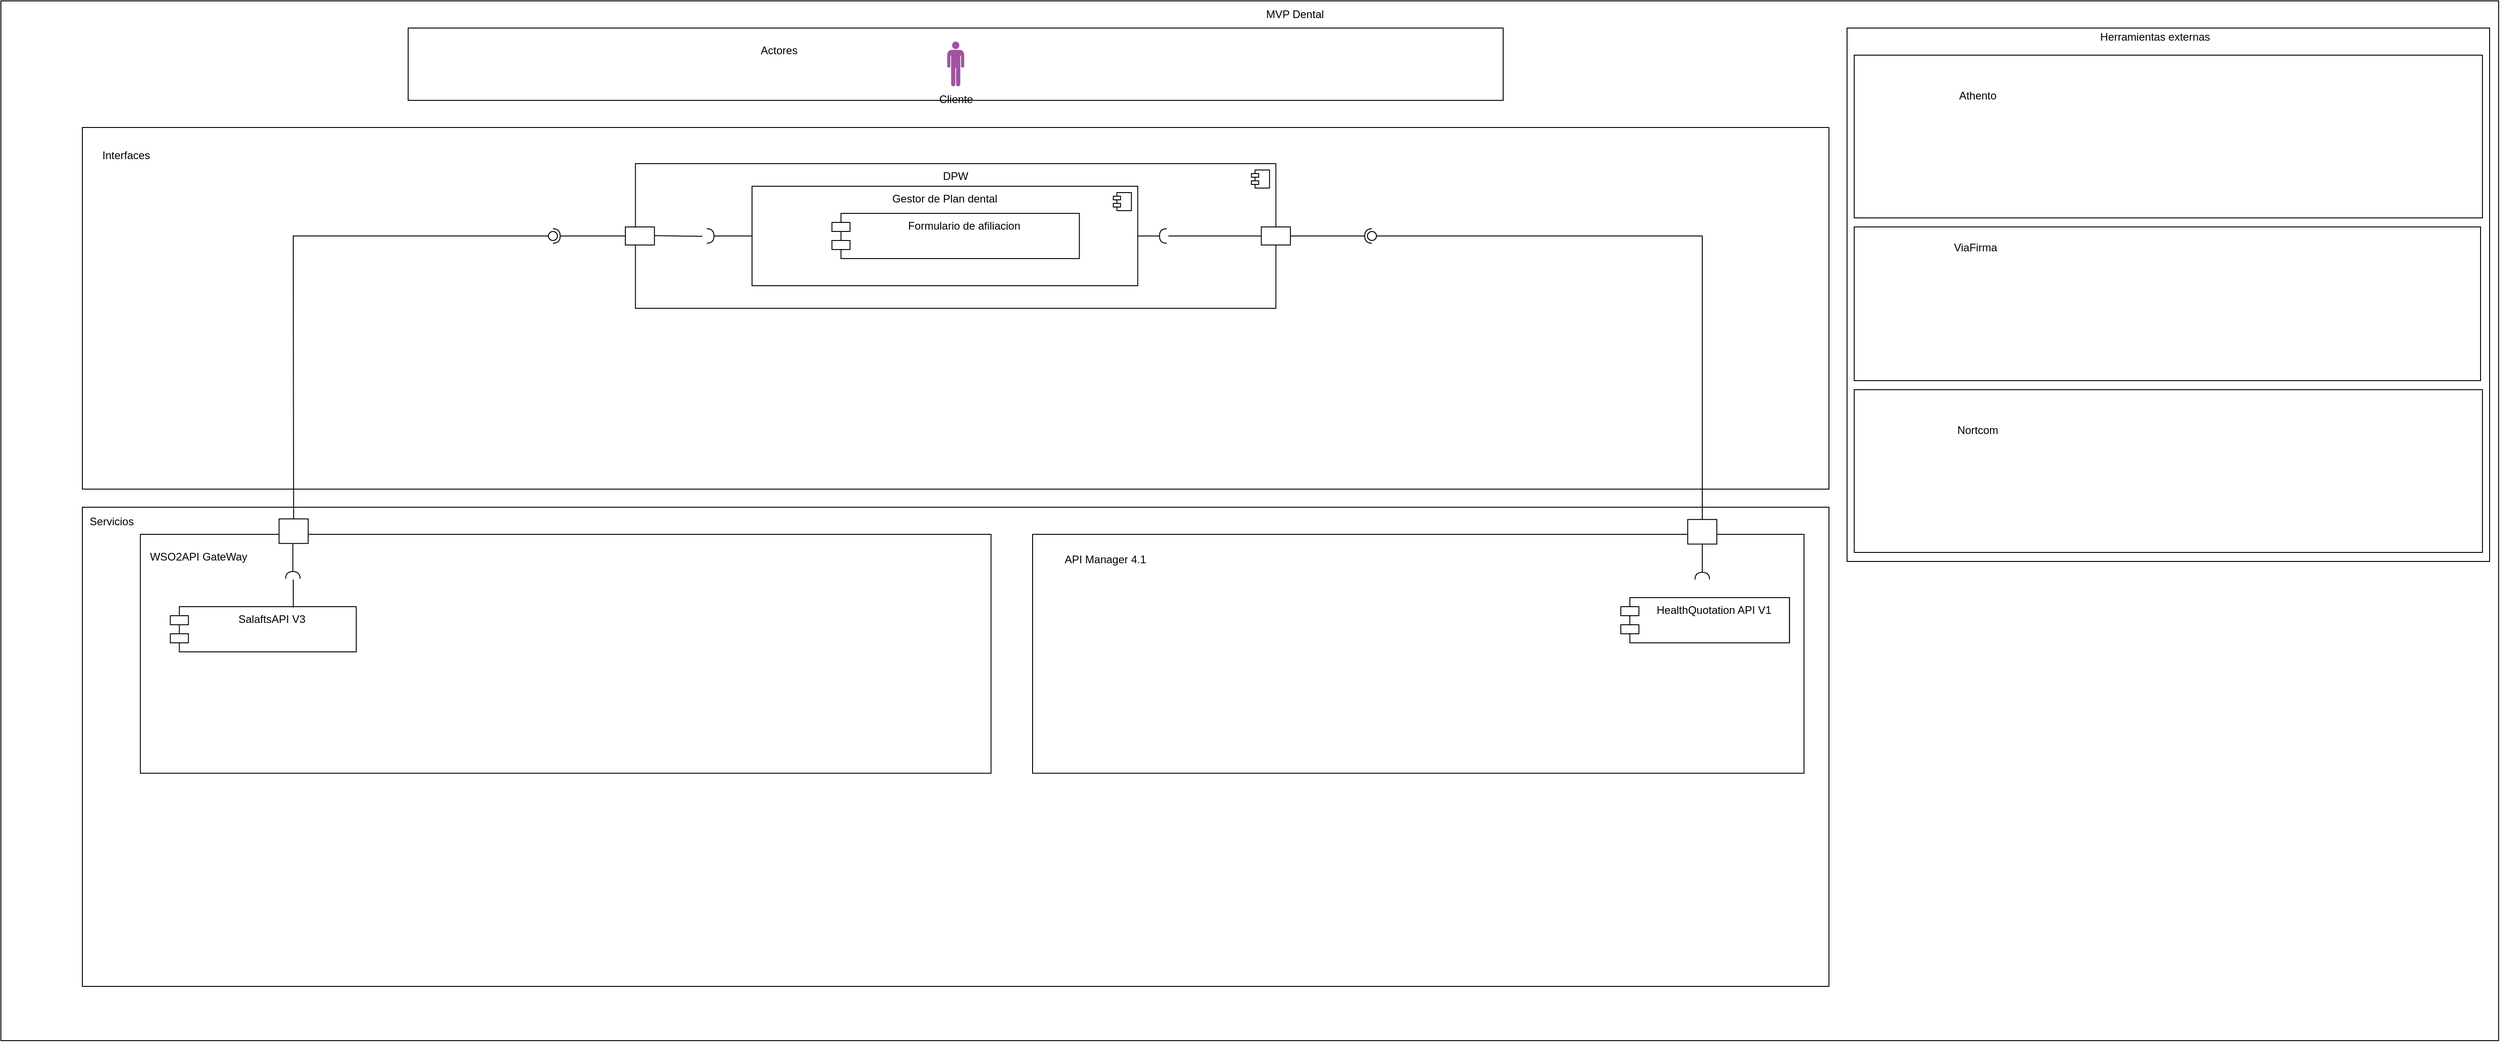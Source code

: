 <mxfile version="21.5.0" type="github">
  <diagram name="Página-1" id="krpdUyUT6v79SxLGfqw4">
    <mxGraphModel dx="3412" dy="1115" grid="1" gridSize="10" guides="1" tooltips="1" connect="1" arrows="1" fold="1" page="1" pageScale="1" pageWidth="827" pageHeight="1169" math="0" shadow="0">
      <root>
        <mxCell id="0" />
        <mxCell id="1" parent="0" />
        <mxCell id="VXzF6CQ3nzJFu0sVqifj-1" value="" style="rounded=0;whiteSpace=wrap;html=1;align=left;" parent="1" vertex="1">
          <mxGeometry x="-820" y="40" width="2760" height="1150" as="geometry" />
        </mxCell>
        <mxCell id="VXzF6CQ3nzJFu0sVqifj-2" value="MVP Dental" style="text;html=1;strokeColor=none;fillColor=none;align=center;verticalAlign=middle;whiteSpace=wrap;rounded=0;" parent="1" vertex="1">
          <mxGeometry x="500" y="40" width="220" height="30" as="geometry" />
        </mxCell>
        <mxCell id="VXzF6CQ3nzJFu0sVqifj-3" value="" style="rounded=0;whiteSpace=wrap;html=1;" parent="1" vertex="1">
          <mxGeometry x="-370" y="70" width="1210" height="80" as="geometry" />
        </mxCell>
        <mxCell id="VXzF6CQ3nzJFu0sVqifj-4" value="Actores" style="text;html=1;strokeColor=none;fillColor=none;align=center;verticalAlign=middle;whiteSpace=wrap;rounded=0;" parent="1" vertex="1">
          <mxGeometry x="10" y="80" width="60" height="30" as="geometry" />
        </mxCell>
        <mxCell id="VXzF6CQ3nzJFu0sVqifj-5" value="Cliente" style="verticalLabelPosition=bottom;sketch=0;html=1;fillColor=#A153A0;verticalAlign=top;align=center;pointerEvents=1;shape=mxgraph.cisco_safe.design.actor_2;" parent="1" vertex="1">
          <mxGeometry x="225.5" y="85" width="19" height="50" as="geometry" />
        </mxCell>
        <mxCell id="VXzF6CQ3nzJFu0sVqifj-7" value="" style="rounded=0;whiteSpace=wrap;html=1;container=1;horizontal=0;" parent="1" vertex="1">
          <mxGeometry x="-730" y="180" width="1930" height="400" as="geometry">
            <mxRectangle x="10" y="160" width="50" height="40" as="alternateBounds" />
          </mxGeometry>
        </mxCell>
        <mxCell id="8SM5mn7jP-pG8jJ_LnsT-10" value="DPW" style="html=1;dropTarget=0;whiteSpace=wrap;verticalAlign=top;" vertex="1" parent="VXzF6CQ3nzJFu0sVqifj-7">
          <mxGeometry x="611.167" y="40" width="707.667" height="160" as="geometry" />
        </mxCell>
        <mxCell id="8SM5mn7jP-pG8jJ_LnsT-11" value="" style="shape=module;jettyWidth=8;jettyHeight=4;" vertex="1" parent="8SM5mn7jP-pG8jJ_LnsT-10">
          <mxGeometry x="1" width="20" height="20" relative="1" as="geometry">
            <mxPoint x="-27" y="7" as="offset" />
          </mxGeometry>
        </mxCell>
        <mxCell id="8SM5mn7jP-pG8jJ_LnsT-12" value="Gestor de Plan dental" style="html=1;dropTarget=0;whiteSpace=wrap;verticalAlign=top;" vertex="1" parent="VXzF6CQ3nzJFu0sVqifj-7">
          <mxGeometry x="739.997" y="65" width="426.208" height="110" as="geometry" />
        </mxCell>
        <mxCell id="8SM5mn7jP-pG8jJ_LnsT-13" value="" style="shape=module;jettyWidth=8;jettyHeight=4;" vertex="1" parent="8SM5mn7jP-pG8jJ_LnsT-12">
          <mxGeometry x="1" width="20" height="20" relative="1" as="geometry">
            <mxPoint x="-27" y="7" as="offset" />
          </mxGeometry>
        </mxCell>
        <mxCell id="VXzF6CQ3nzJFu0sVqifj-10" value="Interfaces" style="text;html=1;strokeColor=none;fillColor=none;align=center;verticalAlign=middle;whiteSpace=wrap;rounded=0;" parent="VXzF6CQ3nzJFu0sVqifj-7" vertex="1">
          <mxGeometry y="10.001" width="96.5" height="41.818" as="geometry" />
        </mxCell>
        <mxCell id="8SM5mn7jP-pG8jJ_LnsT-9" value="Formulario de afiliacion" style="shape=module;align=left;spacingLeft=20;align=center;verticalAlign=top;whiteSpace=wrap;html=1;" vertex="1" parent="VXzF6CQ3nzJFu0sVqifj-7">
          <mxGeometry x="828.287" y="95" width="273.417" height="50" as="geometry" />
        </mxCell>
        <mxCell id="8SM5mn7jP-pG8jJ_LnsT-31" value="" style="html=1;whiteSpace=wrap;" vertex="1" parent="VXzF6CQ3nzJFu0sVqifj-7">
          <mxGeometry x="1302.75" y="110" width="32.167" height="20" as="geometry" />
        </mxCell>
        <mxCell id="8SM5mn7jP-pG8jJ_LnsT-38" value="" style="rounded=0;orthogonalLoop=1;jettySize=auto;html=1;endArrow=halfCircle;endFill=0;entryX=0.5;entryY=0.5;endSize=6;strokeWidth=1;sketch=0;exitX=1;exitY=0.5;exitDx=0;exitDy=0;" edge="1" parent="VXzF6CQ3nzJFu0sVqifj-7" source="8SM5mn7jP-pG8jJ_LnsT-12">
          <mxGeometry relative="1" as="geometry">
            <mxPoint x="1109.75" y="145" as="sourcePoint" />
            <mxPoint x="1198.208" y="120" as="targetPoint" />
          </mxGeometry>
        </mxCell>
        <mxCell id="8SM5mn7jP-pG8jJ_LnsT-37" value="" style="rounded=0;orthogonalLoop=1;jettySize=auto;html=1;endArrow=none;endFill=0;sketch=0;sourcePerimeterSpacing=0;targetPerimeterSpacing=0;exitX=0;exitY=0.5;exitDx=0;exitDy=0;" edge="1" parent="VXzF6CQ3nzJFu0sVqifj-7" source="8SM5mn7jP-pG8jJ_LnsT-31">
          <mxGeometry relative="1" as="geometry">
            <mxPoint x="1286.667" y="120" as="sourcePoint" />
            <mxPoint x="1200" y="120" as="targetPoint" />
          </mxGeometry>
        </mxCell>
        <mxCell id="8SM5mn7jP-pG8jJ_LnsT-101" value="" style="html=1;whiteSpace=wrap;" vertex="1" parent="VXzF6CQ3nzJFu0sVqifj-7">
          <mxGeometry x="600" y="110" width="32.167" height="20" as="geometry" />
        </mxCell>
        <mxCell id="8SM5mn7jP-pG8jJ_LnsT-102" value="" style="rounded=0;orthogonalLoop=1;jettySize=auto;html=1;endArrow=halfCircle;endFill=0;endSize=6;strokeWidth=1;sketch=0;exitX=0;exitY=0.5;exitDx=0;exitDy=0;" edge="1" parent="VXzF6CQ3nzJFu0sVqifj-7" source="8SM5mn7jP-pG8jJ_LnsT-12">
          <mxGeometry relative="1" as="geometry">
            <mxPoint x="510" y="260" as="sourcePoint" />
            <mxPoint x="690" y="120" as="targetPoint" />
          </mxGeometry>
        </mxCell>
        <mxCell id="8SM5mn7jP-pG8jJ_LnsT-103" value="" style="rounded=0;orthogonalLoop=1;jettySize=auto;html=1;endArrow=none;endFill=0;sketch=0;sourcePerimeterSpacing=0;targetPerimeterSpacing=0;" edge="1" parent="VXzF6CQ3nzJFu0sVqifj-7">
          <mxGeometry relative="1" as="geometry">
            <mxPoint x="685.17" y="120.38" as="sourcePoint" />
            <mxPoint x="632.17" y="119.61" as="targetPoint" />
          </mxGeometry>
        </mxCell>
        <mxCell id="8SM5mn7jP-pG8jJ_LnsT-121" value="" style="rounded=0;orthogonalLoop=1;jettySize=auto;html=1;endArrow=halfCircle;endFill=0;entryX=0.5;entryY=0.5;endSize=6;strokeWidth=1;sketch=0;exitX=1;exitY=0.5;exitDx=0;exitDy=0;" edge="1" target="8SM5mn7jP-pG8jJ_LnsT-122" parent="VXzF6CQ3nzJFu0sVqifj-7" source="8SM5mn7jP-pG8jJ_LnsT-31">
          <mxGeometry relative="1" as="geometry">
            <mxPoint x="1389" y="245" as="sourcePoint" />
          </mxGeometry>
        </mxCell>
        <mxCell id="8SM5mn7jP-pG8jJ_LnsT-122" value="" style="ellipse;whiteSpace=wrap;html=1;align=center;aspect=fixed;resizable=0;points=[];outlineConnect=0;sketch=0;" vertex="1" parent="VXzF6CQ3nzJFu0sVqifj-7">
          <mxGeometry x="1420" y="115" width="10" height="10" as="geometry" />
        </mxCell>
        <mxCell id="8SM5mn7jP-pG8jJ_LnsT-140" value="" style="rounded=0;orthogonalLoop=1;jettySize=auto;html=1;endArrow=halfCircle;endFill=0;entryX=0.5;entryY=0.5;endSize=6;strokeWidth=1;sketch=0;" edge="1" target="8SM5mn7jP-pG8jJ_LnsT-141" parent="VXzF6CQ3nzJFu0sVqifj-7">
          <mxGeometry relative="1" as="geometry">
            <mxPoint x="540" y="120" as="sourcePoint" />
            <Array as="points">
              <mxPoint x="600" y="120" />
            </Array>
          </mxGeometry>
        </mxCell>
        <mxCell id="8SM5mn7jP-pG8jJ_LnsT-141" value="" style="ellipse;whiteSpace=wrap;html=1;align=center;aspect=fixed;resizable=0;points=[];outlineConnect=0;sketch=0;" vertex="1" parent="VXzF6CQ3nzJFu0sVqifj-7">
          <mxGeometry x="515" y="115" width="10" height="10" as="geometry" />
        </mxCell>
        <mxCell id="VXzF6CQ3nzJFu0sVqifj-11" value="" style="rounded=0;whiteSpace=wrap;html=1;container=1;" parent="1" vertex="1">
          <mxGeometry x="-730" y="600" width="1930" height="530" as="geometry" />
        </mxCell>
        <mxCell id="VXzF6CQ3nzJFu0sVqifj-12" value="Servicios" style="text;html=1;strokeColor=none;fillColor=none;align=center;verticalAlign=middle;whiteSpace=wrap;rounded=0;" parent="VXzF6CQ3nzJFu0sVqifj-11" vertex="1">
          <mxGeometry x="-16.5" y="1.46" width="96.5" height="28.538" as="geometry" />
        </mxCell>
        <mxCell id="VXzF6CQ3nzJFu0sVqifj-23" value="" style="rounded=0;whiteSpace=wrap;html=1;container=1;" parent="VXzF6CQ3nzJFu0sVqifj-11" vertex="1">
          <mxGeometry x="1050" y="30" width="852.417" height="264.25" as="geometry">
            <mxRectangle x="10" y="160" width="50" height="40" as="alternateBounds" />
          </mxGeometry>
        </mxCell>
        <mxCell id="VXzF6CQ3nzJFu0sVqifj-24" value="API Manager 4.1" style="text;html=1;strokeColor=none;fillColor=none;align=center;verticalAlign=middle;whiteSpace=wrap;rounded=0;" parent="VXzF6CQ3nzJFu0sVqifj-23" vertex="1">
          <mxGeometry y="12.819" width="160.833" height="29.912" as="geometry" />
        </mxCell>
        <mxCell id="8SM5mn7jP-pG8jJ_LnsT-4" value="HealthQuotation API V1" style="shape=module;align=left;spacingLeft=20;align=center;verticalAlign=top;whiteSpace=wrap;html=1;" vertex="1" parent="VXzF6CQ3nzJFu0sVqifj-23">
          <mxGeometry x="650" y="70" width="186.33" height="50" as="geometry" />
        </mxCell>
        <mxCell id="8SM5mn7jP-pG8jJ_LnsT-51" value="" style="ellipse;whiteSpace=wrap;html=1;align=center;aspect=fixed;fillColor=none;strokeColor=none;resizable=0;points=[[0.5,0.5]];outlineConnect=0;" vertex="1" parent="VXzF6CQ3nzJFu0sVqifj-23">
          <mxGeometry x="703.5" y="30" width="10" height="10" as="geometry" />
        </mxCell>
        <mxCell id="8SM5mn7jP-pG8jJ_LnsT-57" value="HealthQuotation API V1" style="shape=module;align=left;spacingLeft=20;align=center;verticalAlign=top;whiteSpace=wrap;html=1;" vertex="1" parent="VXzF6CQ3nzJFu0sVqifj-23">
          <mxGeometry x="650" y="70" width="186.33" height="50" as="geometry" />
        </mxCell>
        <mxCell id="8SM5mn7jP-pG8jJ_LnsT-41" value="" style="html=1;whiteSpace=wrap;" vertex="1" parent="VXzF6CQ3nzJFu0sVqifj-11">
          <mxGeometry x="1773.92" y="13.589" width="32.167" height="27.179" as="geometry" />
        </mxCell>
        <mxCell id="8SM5mn7jP-pG8jJ_LnsT-50" value="" style="rounded=0;orthogonalLoop=1;jettySize=auto;html=1;endArrow=halfCircle;endFill=0;endSize=6;strokeWidth=1;sketch=0;fontSize=12;curved=1;exitX=0.5;exitY=1;exitDx=0;exitDy=0;" edge="1" parent="VXzF6CQ3nzJFu0sVqifj-11" source="8SM5mn7jP-pG8jJ_LnsT-41">
          <mxGeometry relative="1" as="geometry">
            <mxPoint x="1790" y="65" as="sourcePoint" />
            <mxPoint x="1790" y="80" as="targetPoint" />
            <Array as="points">
              <mxPoint x="1790" y="60" />
            </Array>
          </mxGeometry>
        </mxCell>
        <mxCell id="8SM5mn7jP-pG8jJ_LnsT-68" value="" style="rounded=0;whiteSpace=wrap;html=1;container=1;" vertex="1" parent="VXzF6CQ3nzJFu0sVqifj-11">
          <mxGeometry x="64.11" y="30" width="940" height="264.25" as="geometry">
            <mxRectangle x="10" y="160" width="50" height="40" as="alternateBounds" />
          </mxGeometry>
        </mxCell>
        <mxCell id="8SM5mn7jP-pG8jJ_LnsT-69" value="WSO2API GateWay" style="text;html=1;strokeColor=none;fillColor=none;align=center;verticalAlign=middle;whiteSpace=wrap;rounded=0;" vertex="1" parent="8SM5mn7jP-pG8jJ_LnsT-68">
          <mxGeometry x="-24.11" y="10.089" width="177.358" height="29.912" as="geometry" />
        </mxCell>
        <mxCell id="8SM5mn7jP-pG8jJ_LnsT-70" value="SalaftsAPI V3" style="shape=module;align=left;spacingLeft=20;align=center;verticalAlign=top;whiteSpace=wrap;html=1;" vertex="1" parent="8SM5mn7jP-pG8jJ_LnsT-68">
          <mxGeometry x="33.082" y="80" width="205.475" height="50" as="geometry" />
        </mxCell>
        <mxCell id="8SM5mn7jP-pG8jJ_LnsT-71" value="" style="ellipse;whiteSpace=wrap;html=1;align=center;aspect=fixed;fillColor=none;strokeColor=none;resizable=0;points=[[0.5,0.5]];outlineConnect=0;" vertex="1" parent="8SM5mn7jP-pG8jJ_LnsT-68">
          <mxGeometry x="775.783" y="30" width="10" height="10" as="geometry" />
        </mxCell>
        <mxCell id="8SM5mn7jP-pG8jJ_LnsT-88" value="" style="html=1;whiteSpace=wrap;" vertex="1" parent="8SM5mn7jP-pG8jJ_LnsT-68">
          <mxGeometry x="153.25" y="-17.091" width="32.167" height="27.179" as="geometry" />
        </mxCell>
        <mxCell id="8SM5mn7jP-pG8jJ_LnsT-92" value="" style="rounded=0;orthogonalLoop=1;jettySize=auto;html=1;endArrow=halfCircle;endFill=0;endSize=6;strokeWidth=1;sketch=0;fontSize=12;curved=1;exitX=0.5;exitY=1;exitDx=0;exitDy=0;" edge="1" parent="8SM5mn7jP-pG8jJ_LnsT-68">
          <mxGeometry relative="1" as="geometry">
            <mxPoint x="168.5" y="10.09" as="sourcePoint" />
            <mxPoint x="168.5" y="49.09" as="targetPoint" />
            <Array as="points">
              <mxPoint x="168.5" y="29.09" />
            </Array>
          </mxGeometry>
        </mxCell>
        <mxCell id="8SM5mn7jP-pG8jJ_LnsT-56" value="" style="rounded=0;orthogonalLoop=1;jettySize=auto;html=1;endArrow=none;endFill=0;sketch=0;sourcePerimeterSpacing=0;targetPerimeterSpacing=0;entryX=0.642;entryY=0.02;entryDx=0;entryDy=0;entryPerimeter=0;" edge="1" parent="8SM5mn7jP-pG8jJ_LnsT-68">
          <mxGeometry relative="1" as="geometry">
            <mxPoint x="168.89" y="50" as="sourcePoint" />
            <mxPoint x="168.997" y="81.0" as="targetPoint" />
          </mxGeometry>
        </mxCell>
        <mxCell id="VXzF6CQ3nzJFu0sVqifj-13" value="" style="rounded=0;whiteSpace=wrap;html=1;container=1;" parent="1" vertex="1">
          <mxGeometry x="1220" y="70" width="710" height="590" as="geometry" />
        </mxCell>
        <mxCell id="VXzF6CQ3nzJFu0sVqifj-15" value="" style="rounded=0;whiteSpace=wrap;html=1;container=1;" parent="VXzF6CQ3nzJFu0sVqifj-13" vertex="1">
          <mxGeometry x="7.91" y="30" width="694.19" height="180" as="geometry" />
        </mxCell>
        <mxCell id="VXzF6CQ3nzJFu0sVqifj-16" value="Athento" style="text;html=1;strokeColor=none;fillColor=none;align=center;verticalAlign=middle;whiteSpace=wrap;rounded=0;" parent="VXzF6CQ3nzJFu0sVqifj-15" vertex="1">
          <mxGeometry x="45.766" y="18" width="181.266" height="54" as="geometry" />
        </mxCell>
        <mxCell id="VXzF6CQ3nzJFu0sVqifj-17" value="" style="rounded=0;whiteSpace=wrap;html=1;container=1;" parent="VXzF6CQ3nzJFu0sVqifj-13" vertex="1">
          <mxGeometry x="7.91" y="220" width="692.09" height="170" as="geometry" />
        </mxCell>
        <mxCell id="VXzF6CQ3nzJFu0sVqifj-18" value="ViaFirma" style="text;html=1;strokeColor=none;fillColor=none;align=center;verticalAlign=middle;whiteSpace=wrap;rounded=0;" parent="VXzF6CQ3nzJFu0sVqifj-17" vertex="1">
          <mxGeometry x="44.98" y="9.379" width="178.152" height="28.138" as="geometry" />
        </mxCell>
        <mxCell id="VXzF6CQ3nzJFu0sVqifj-22" value="Herramientas externas" style="text;html=1;strokeColor=none;fillColor=none;align=center;verticalAlign=middle;whiteSpace=wrap;rounded=0;" parent="VXzF6CQ3nzJFu0sVqifj-13" vertex="1">
          <mxGeometry x="250" width="181.27" height="20" as="geometry" />
        </mxCell>
        <mxCell id="VXzF6CQ3nzJFu0sVqifj-19" value="" style="rounded=0;whiteSpace=wrap;html=1;container=1;" parent="VXzF6CQ3nzJFu0sVqifj-13" vertex="1">
          <mxGeometry x="7.91" y="400" width="694.19" height="180" as="geometry" />
        </mxCell>
        <mxCell id="VXzF6CQ3nzJFu0sVqifj-20" value="Nortcom" style="text;html=1;strokeColor=none;fillColor=none;align=center;verticalAlign=middle;whiteSpace=wrap;rounded=0;" parent="VXzF6CQ3nzJFu0sVqifj-19" vertex="1">
          <mxGeometry x="45.766" y="18" width="181.266" height="54" as="geometry" />
        </mxCell>
        <mxCell id="8SM5mn7jP-pG8jJ_LnsT-15" value="" style="ellipse;whiteSpace=wrap;html=1;align=center;aspect=fixed;fillColor=none;strokeColor=none;resizable=0;points=[[0.5,0.5]];outlineConnect=0;" vertex="1" parent="1">
          <mxGeometry x="660" y="320" width="10" height="10" as="geometry" />
        </mxCell>
        <mxCell id="8SM5mn7jP-pG8jJ_LnsT-120" value="" style="rounded=0;orthogonalLoop=1;jettySize=auto;html=1;endArrow=none;endFill=0;sketch=0;sourcePerimeterSpacing=0;targetPerimeterSpacing=0;exitX=0.5;exitY=0;exitDx=0;exitDy=0;" edge="1" target="8SM5mn7jP-pG8jJ_LnsT-122" parent="1" source="8SM5mn7jP-pG8jJ_LnsT-41">
          <mxGeometry relative="1" as="geometry">
            <mxPoint x="619" y="425" as="sourcePoint" />
            <Array as="points">
              <mxPoint x="1060" y="300" />
            </Array>
          </mxGeometry>
        </mxCell>
        <mxCell id="8SM5mn7jP-pG8jJ_LnsT-139" value="" style="rounded=0;orthogonalLoop=1;jettySize=auto;html=1;endArrow=none;endFill=0;sketch=0;sourcePerimeterSpacing=0;targetPerimeterSpacing=0;exitX=0.5;exitY=0;exitDx=0;exitDy=0;" edge="1" target="8SM5mn7jP-pG8jJ_LnsT-141" parent="1" source="8SM5mn7jP-pG8jJ_LnsT-88">
          <mxGeometry relative="1" as="geometry">
            <mxPoint x="-230" y="300" as="sourcePoint" />
            <Array as="points">
              <mxPoint x="-497" y="300" />
            </Array>
          </mxGeometry>
        </mxCell>
      </root>
    </mxGraphModel>
  </diagram>
</mxfile>
